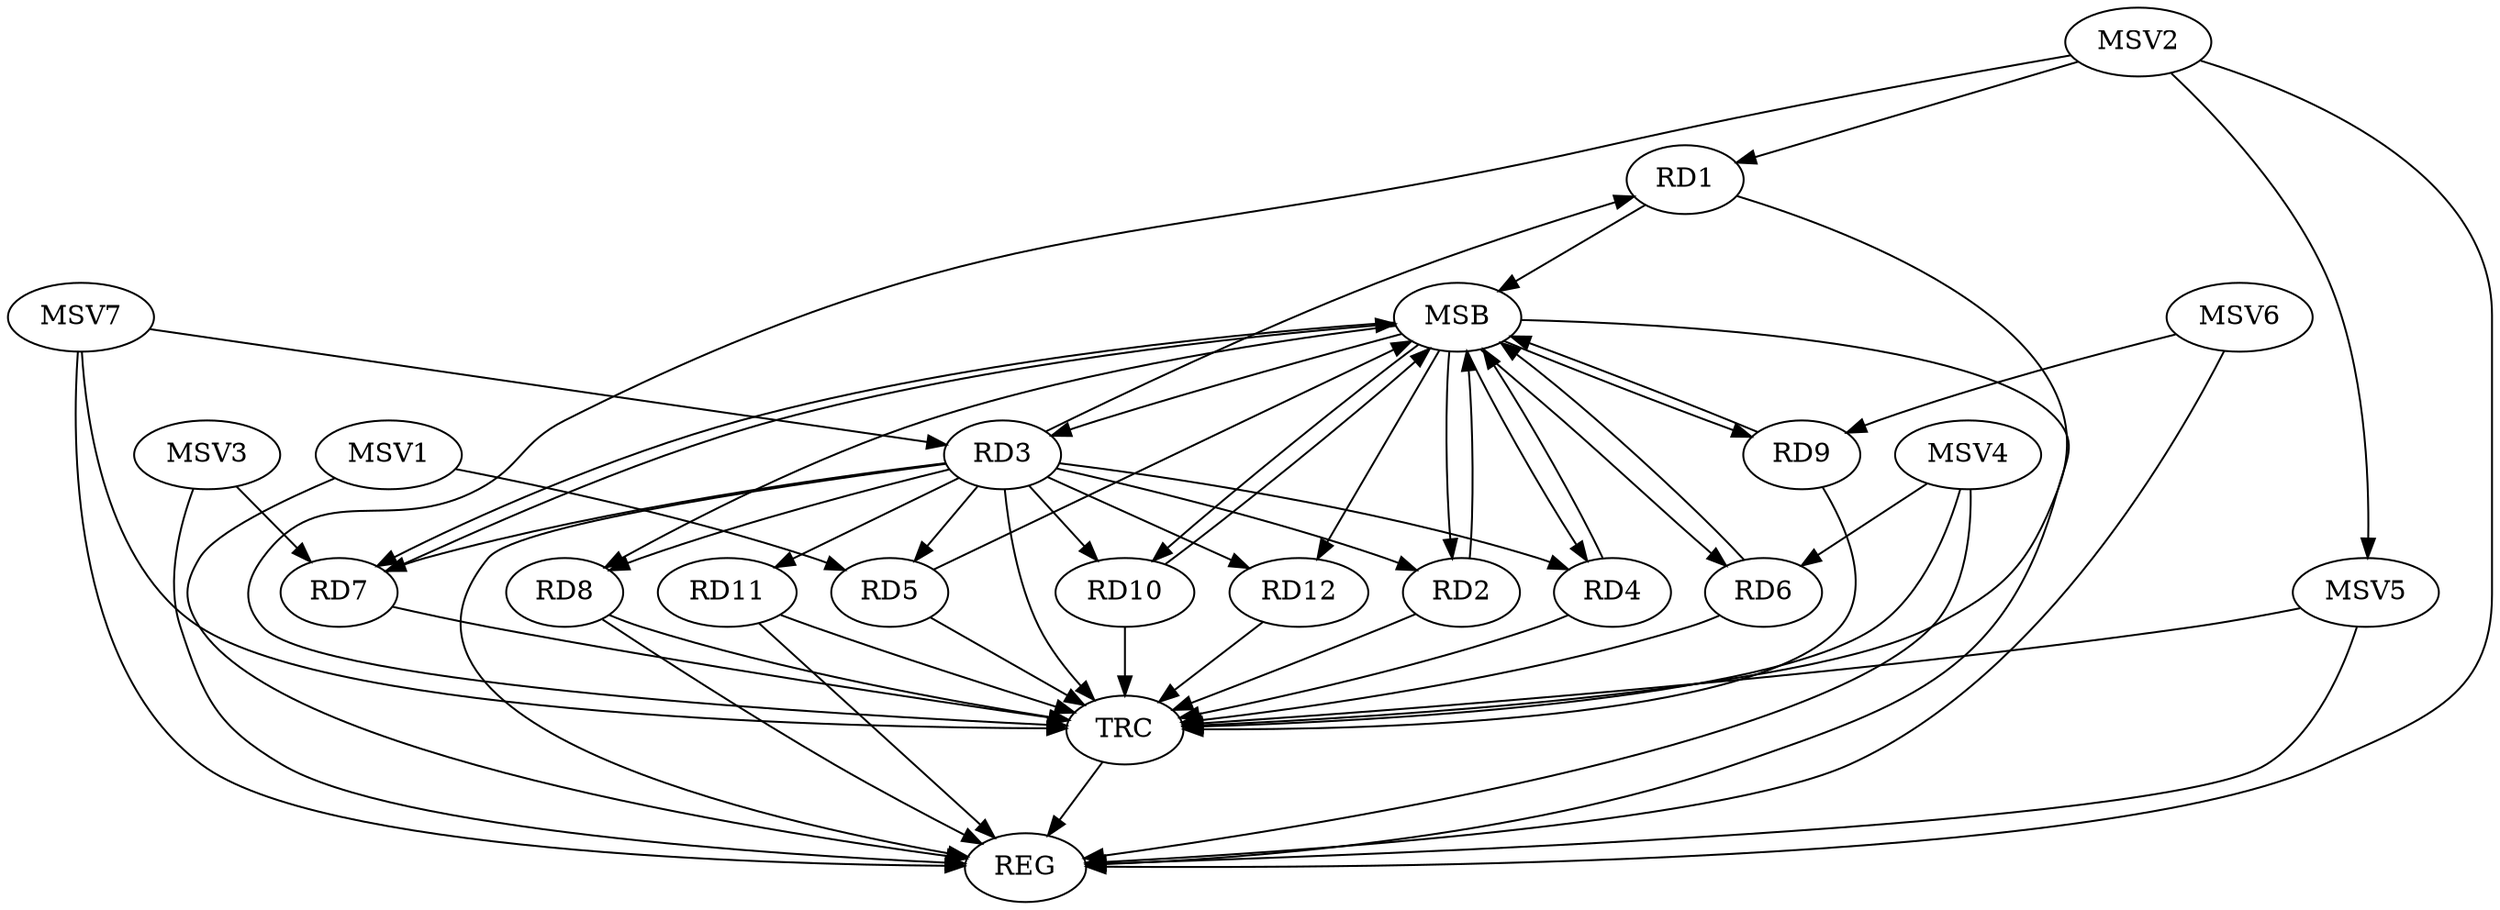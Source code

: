 strict digraph G {
  RD1 [ label="RD1" ];
  RD2 [ label="RD2" ];
  RD3 [ label="RD3" ];
  RD4 [ label="RD4" ];
  RD5 [ label="RD5" ];
  RD6 [ label="RD6" ];
  RD7 [ label="RD7" ];
  RD8 [ label="RD8" ];
  RD9 [ label="RD9" ];
  RD10 [ label="RD10" ];
  RD11 [ label="RD11" ];
  RD12 [ label="RD12" ];
  REG [ label="REG" ];
  MSB [ label="MSB" ];
  TRC [ label="TRC" ];
  MSV1 [ label="MSV1" ];
  MSV2 [ label="MSV2" ];
  MSV3 [ label="MSV3" ];
  MSV4 [ label="MSV4" ];
  MSV5 [ label="MSV5" ];
  MSV6 [ label="MSV6" ];
  MSV7 [ label="MSV7" ];
  RD3 -> RD4;
  RD3 -> REG;
  RD8 -> REG;
  RD11 -> REG;
  RD1 -> MSB;
  MSB -> RD2;
  MSB -> RD9;
  MSB -> RD10;
  MSB -> REG;
  RD2 -> MSB;
  MSB -> RD12;
  RD4 -> MSB;
  MSB -> RD8;
  RD5 -> MSB;
  MSB -> RD3;
  MSB -> RD6;
  MSB -> RD7;
  RD6 -> MSB;
  RD7 -> MSB;
  RD9 -> MSB;
  MSB -> RD4;
  RD10 -> MSB;
  RD1 -> TRC;
  RD2 -> TRC;
  RD3 -> TRC;
  RD4 -> TRC;
  RD5 -> TRC;
  RD6 -> TRC;
  RD7 -> TRC;
  RD8 -> TRC;
  RD9 -> TRC;
  RD10 -> TRC;
  RD11 -> TRC;
  RD12 -> TRC;
  TRC -> REG;
  RD3 -> RD7;
  RD3 -> RD2;
  RD3 -> RD10;
  RD3 -> RD8;
  RD3 -> RD1;
  RD3 -> RD5;
  RD3 -> RD11;
  RD3 -> RD12;
  MSV1 -> RD5;
  MSV1 -> REG;
  MSV2 -> RD1;
  MSV2 -> REG;
  MSV2 -> TRC;
  MSV3 -> RD7;
  MSV3 -> REG;
  MSV4 -> RD6;
  MSV4 -> REG;
  MSV4 -> TRC;
  MSV2 -> MSV5;
  MSV5 -> REG;
  MSV5 -> TRC;
  MSV6 -> RD9;
  MSV6 -> REG;
  MSV7 -> RD3;
  MSV7 -> REG;
  MSV7 -> TRC;
}
